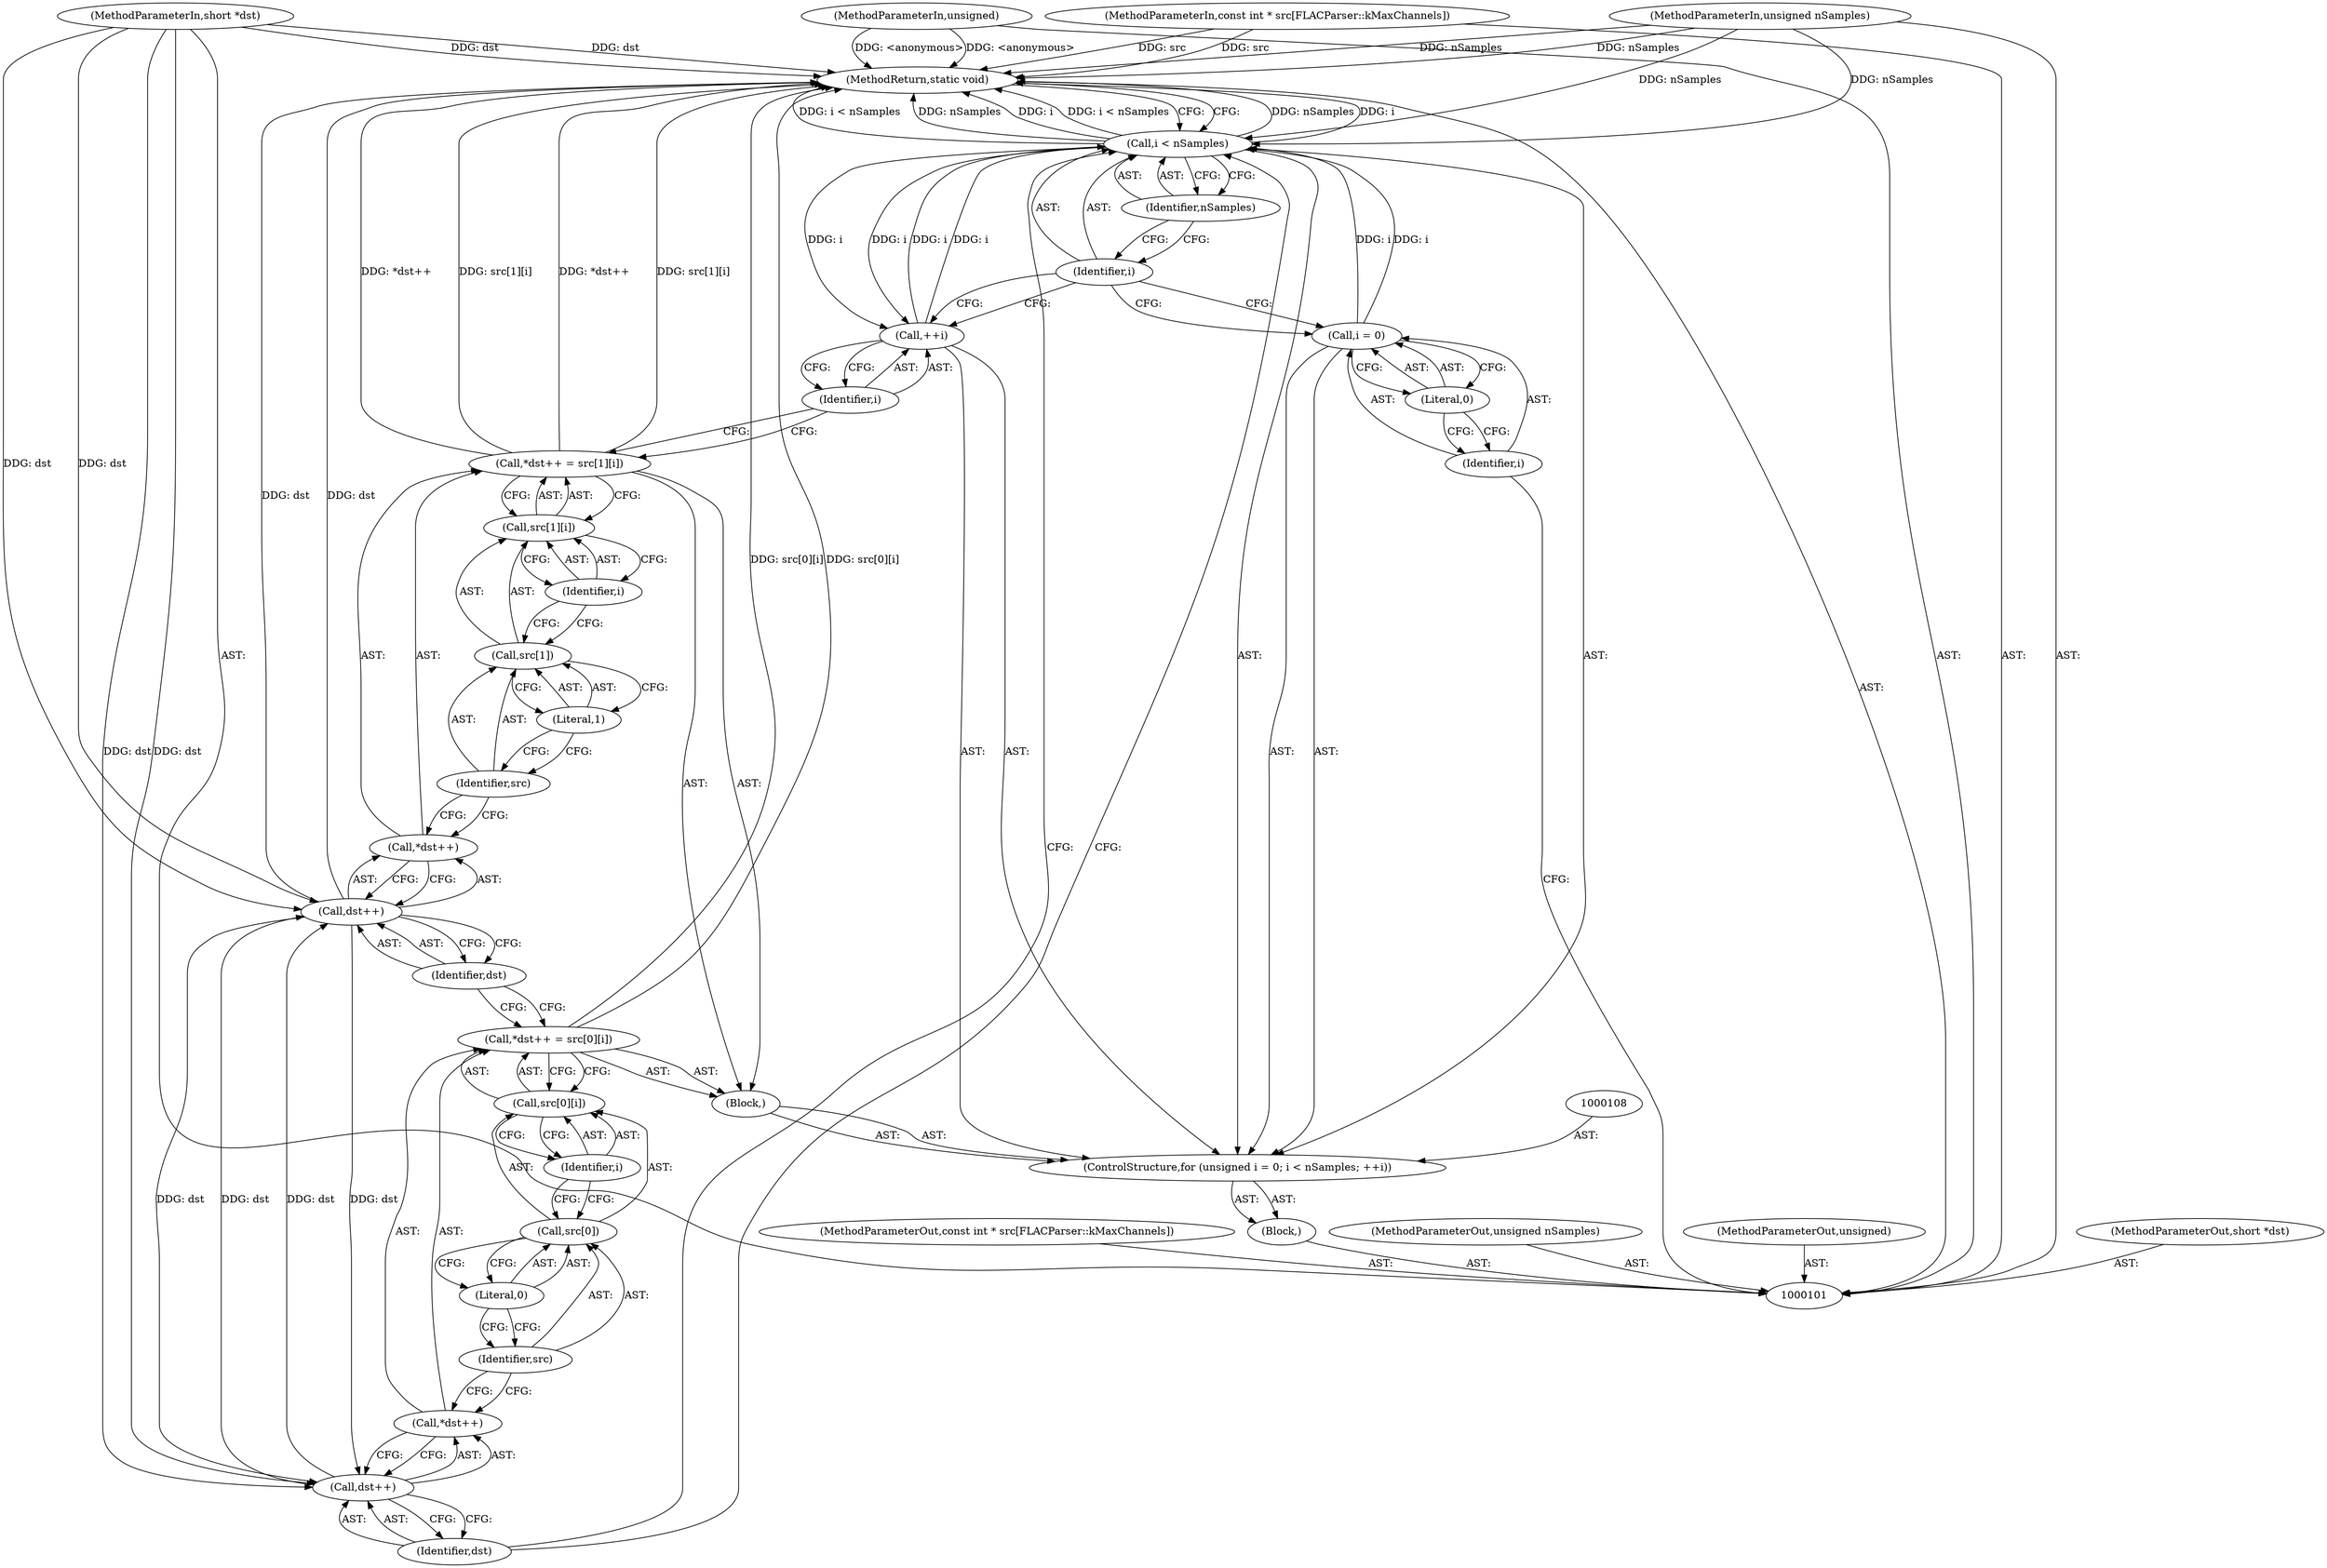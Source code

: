 digraph "0_Android_acc192347665943ca674acf117e4f74a88436922_6" {
"1000136" [label="(MethodReturn,static void)"];
"1000102" [label="(MethodParameterIn,short *dst)"];
"1000171" [label="(MethodParameterOut,short *dst)"];
"1000103" [label="(MethodParameterIn,const int * src[FLACParser::kMaxChannels])"];
"1000172" [label="(MethodParameterOut,const int * src[FLACParser::kMaxChannels])"];
"1000104" [label="(MethodParameterIn,unsigned nSamples)"];
"1000173" [label="(MethodParameterOut,unsigned nSamples)"];
"1000106" [label="(Block,)"];
"1000105" [label="(MethodParameterIn,unsigned)"];
"1000174" [label="(MethodParameterOut,unsigned)"];
"1000109" [label="(Call,i = 0)"];
"1000110" [label="(Identifier,i)"];
"1000111" [label="(Literal,0)"];
"1000112" [label="(Call,i < nSamples)"];
"1000113" [label="(Identifier,i)"];
"1000114" [label="(Identifier,nSamples)"];
"1000115" [label="(Call,++i)"];
"1000116" [label="(Identifier,i)"];
"1000117" [label="(Block,)"];
"1000107" [label="(ControlStructure,for (unsigned i = 0; i < nSamples; ++i))"];
"1000118" [label="(Call,*dst++ = src[0][i])"];
"1000119" [label="(Call,*dst++)"];
"1000122" [label="(Call,src[0][i])"];
"1000123" [label="(Call,src[0])"];
"1000124" [label="(Identifier,src)"];
"1000125" [label="(Literal,0)"];
"1000126" [label="(Identifier,i)"];
"1000120" [label="(Call,dst++)"];
"1000121" [label="(Identifier,dst)"];
"1000127" [label="(Call,*dst++ = src[1][i])"];
"1000128" [label="(Call,*dst++)"];
"1000131" [label="(Call,src[1][i])"];
"1000132" [label="(Call,src[1])"];
"1000133" [label="(Identifier,src)"];
"1000134" [label="(Literal,1)"];
"1000135" [label="(Identifier,i)"];
"1000129" [label="(Call,dst++)"];
"1000130" [label="(Identifier,dst)"];
"1000136" -> "1000101"  [label="AST: "];
"1000136" -> "1000112"  [label="CFG: "];
"1000129" -> "1000136"  [label="DDG: dst"];
"1000104" -> "1000136"  [label="DDG: nSamples"];
"1000105" -> "1000136"  [label="DDG: <anonymous>"];
"1000112" -> "1000136"  [label="DDG: nSamples"];
"1000112" -> "1000136"  [label="DDG: i"];
"1000112" -> "1000136"  [label="DDG: i < nSamples"];
"1000118" -> "1000136"  [label="DDG: src[0][i]"];
"1000127" -> "1000136"  [label="DDG: *dst++"];
"1000127" -> "1000136"  [label="DDG: src[1][i]"];
"1000103" -> "1000136"  [label="DDG: src"];
"1000102" -> "1000136"  [label="DDG: dst"];
"1000102" -> "1000101"  [label="AST: "];
"1000102" -> "1000136"  [label="DDG: dst"];
"1000102" -> "1000120"  [label="DDG: dst"];
"1000102" -> "1000129"  [label="DDG: dst"];
"1000171" -> "1000101"  [label="AST: "];
"1000103" -> "1000101"  [label="AST: "];
"1000103" -> "1000136"  [label="DDG: src"];
"1000172" -> "1000101"  [label="AST: "];
"1000104" -> "1000101"  [label="AST: "];
"1000104" -> "1000136"  [label="DDG: nSamples"];
"1000104" -> "1000112"  [label="DDG: nSamples"];
"1000173" -> "1000101"  [label="AST: "];
"1000106" -> "1000101"  [label="AST: "];
"1000107" -> "1000106"  [label="AST: "];
"1000105" -> "1000101"  [label="AST: "];
"1000105" -> "1000136"  [label="DDG: <anonymous>"];
"1000174" -> "1000101"  [label="AST: "];
"1000109" -> "1000107"  [label="AST: "];
"1000109" -> "1000111"  [label="CFG: "];
"1000110" -> "1000109"  [label="AST: "];
"1000111" -> "1000109"  [label="AST: "];
"1000113" -> "1000109"  [label="CFG: "];
"1000109" -> "1000112"  [label="DDG: i"];
"1000110" -> "1000109"  [label="AST: "];
"1000110" -> "1000101"  [label="CFG: "];
"1000111" -> "1000110"  [label="CFG: "];
"1000111" -> "1000109"  [label="AST: "];
"1000111" -> "1000110"  [label="CFG: "];
"1000109" -> "1000111"  [label="CFG: "];
"1000112" -> "1000107"  [label="AST: "];
"1000112" -> "1000114"  [label="CFG: "];
"1000113" -> "1000112"  [label="AST: "];
"1000114" -> "1000112"  [label="AST: "];
"1000121" -> "1000112"  [label="CFG: "];
"1000136" -> "1000112"  [label="CFG: "];
"1000112" -> "1000136"  [label="DDG: nSamples"];
"1000112" -> "1000136"  [label="DDG: i"];
"1000112" -> "1000136"  [label="DDG: i < nSamples"];
"1000109" -> "1000112"  [label="DDG: i"];
"1000115" -> "1000112"  [label="DDG: i"];
"1000104" -> "1000112"  [label="DDG: nSamples"];
"1000112" -> "1000115"  [label="DDG: i"];
"1000113" -> "1000112"  [label="AST: "];
"1000113" -> "1000109"  [label="CFG: "];
"1000113" -> "1000115"  [label="CFG: "];
"1000114" -> "1000113"  [label="CFG: "];
"1000114" -> "1000112"  [label="AST: "];
"1000114" -> "1000113"  [label="CFG: "];
"1000112" -> "1000114"  [label="CFG: "];
"1000115" -> "1000107"  [label="AST: "];
"1000115" -> "1000116"  [label="CFG: "];
"1000116" -> "1000115"  [label="AST: "];
"1000113" -> "1000115"  [label="CFG: "];
"1000115" -> "1000112"  [label="DDG: i"];
"1000112" -> "1000115"  [label="DDG: i"];
"1000116" -> "1000115"  [label="AST: "];
"1000116" -> "1000127"  [label="CFG: "];
"1000115" -> "1000116"  [label="CFG: "];
"1000117" -> "1000107"  [label="AST: "];
"1000118" -> "1000117"  [label="AST: "];
"1000127" -> "1000117"  [label="AST: "];
"1000107" -> "1000106"  [label="AST: "];
"1000108" -> "1000107"  [label="AST: "];
"1000109" -> "1000107"  [label="AST: "];
"1000112" -> "1000107"  [label="AST: "];
"1000115" -> "1000107"  [label="AST: "];
"1000117" -> "1000107"  [label="AST: "];
"1000118" -> "1000117"  [label="AST: "];
"1000118" -> "1000122"  [label="CFG: "];
"1000119" -> "1000118"  [label="AST: "];
"1000122" -> "1000118"  [label="AST: "];
"1000130" -> "1000118"  [label="CFG: "];
"1000118" -> "1000136"  [label="DDG: src[0][i]"];
"1000119" -> "1000118"  [label="AST: "];
"1000119" -> "1000120"  [label="CFG: "];
"1000120" -> "1000119"  [label="AST: "];
"1000124" -> "1000119"  [label="CFG: "];
"1000122" -> "1000118"  [label="AST: "];
"1000122" -> "1000126"  [label="CFG: "];
"1000123" -> "1000122"  [label="AST: "];
"1000126" -> "1000122"  [label="AST: "];
"1000118" -> "1000122"  [label="CFG: "];
"1000123" -> "1000122"  [label="AST: "];
"1000123" -> "1000125"  [label="CFG: "];
"1000124" -> "1000123"  [label="AST: "];
"1000125" -> "1000123"  [label="AST: "];
"1000126" -> "1000123"  [label="CFG: "];
"1000124" -> "1000123"  [label="AST: "];
"1000124" -> "1000119"  [label="CFG: "];
"1000125" -> "1000124"  [label="CFG: "];
"1000125" -> "1000123"  [label="AST: "];
"1000125" -> "1000124"  [label="CFG: "];
"1000123" -> "1000125"  [label="CFG: "];
"1000126" -> "1000122"  [label="AST: "];
"1000126" -> "1000123"  [label="CFG: "];
"1000122" -> "1000126"  [label="CFG: "];
"1000120" -> "1000119"  [label="AST: "];
"1000120" -> "1000121"  [label="CFG: "];
"1000121" -> "1000120"  [label="AST: "];
"1000119" -> "1000120"  [label="CFG: "];
"1000129" -> "1000120"  [label="DDG: dst"];
"1000102" -> "1000120"  [label="DDG: dst"];
"1000120" -> "1000129"  [label="DDG: dst"];
"1000121" -> "1000120"  [label="AST: "];
"1000121" -> "1000112"  [label="CFG: "];
"1000120" -> "1000121"  [label="CFG: "];
"1000127" -> "1000117"  [label="AST: "];
"1000127" -> "1000131"  [label="CFG: "];
"1000128" -> "1000127"  [label="AST: "];
"1000131" -> "1000127"  [label="AST: "];
"1000116" -> "1000127"  [label="CFG: "];
"1000127" -> "1000136"  [label="DDG: *dst++"];
"1000127" -> "1000136"  [label="DDG: src[1][i]"];
"1000128" -> "1000127"  [label="AST: "];
"1000128" -> "1000129"  [label="CFG: "];
"1000129" -> "1000128"  [label="AST: "];
"1000133" -> "1000128"  [label="CFG: "];
"1000131" -> "1000127"  [label="AST: "];
"1000131" -> "1000135"  [label="CFG: "];
"1000132" -> "1000131"  [label="AST: "];
"1000135" -> "1000131"  [label="AST: "];
"1000127" -> "1000131"  [label="CFG: "];
"1000132" -> "1000131"  [label="AST: "];
"1000132" -> "1000134"  [label="CFG: "];
"1000133" -> "1000132"  [label="AST: "];
"1000134" -> "1000132"  [label="AST: "];
"1000135" -> "1000132"  [label="CFG: "];
"1000133" -> "1000132"  [label="AST: "];
"1000133" -> "1000128"  [label="CFG: "];
"1000134" -> "1000133"  [label="CFG: "];
"1000134" -> "1000132"  [label="AST: "];
"1000134" -> "1000133"  [label="CFG: "];
"1000132" -> "1000134"  [label="CFG: "];
"1000135" -> "1000131"  [label="AST: "];
"1000135" -> "1000132"  [label="CFG: "];
"1000131" -> "1000135"  [label="CFG: "];
"1000129" -> "1000128"  [label="AST: "];
"1000129" -> "1000130"  [label="CFG: "];
"1000130" -> "1000129"  [label="AST: "];
"1000128" -> "1000129"  [label="CFG: "];
"1000129" -> "1000136"  [label="DDG: dst"];
"1000129" -> "1000120"  [label="DDG: dst"];
"1000120" -> "1000129"  [label="DDG: dst"];
"1000102" -> "1000129"  [label="DDG: dst"];
"1000130" -> "1000129"  [label="AST: "];
"1000130" -> "1000118"  [label="CFG: "];
"1000129" -> "1000130"  [label="CFG: "];
}

